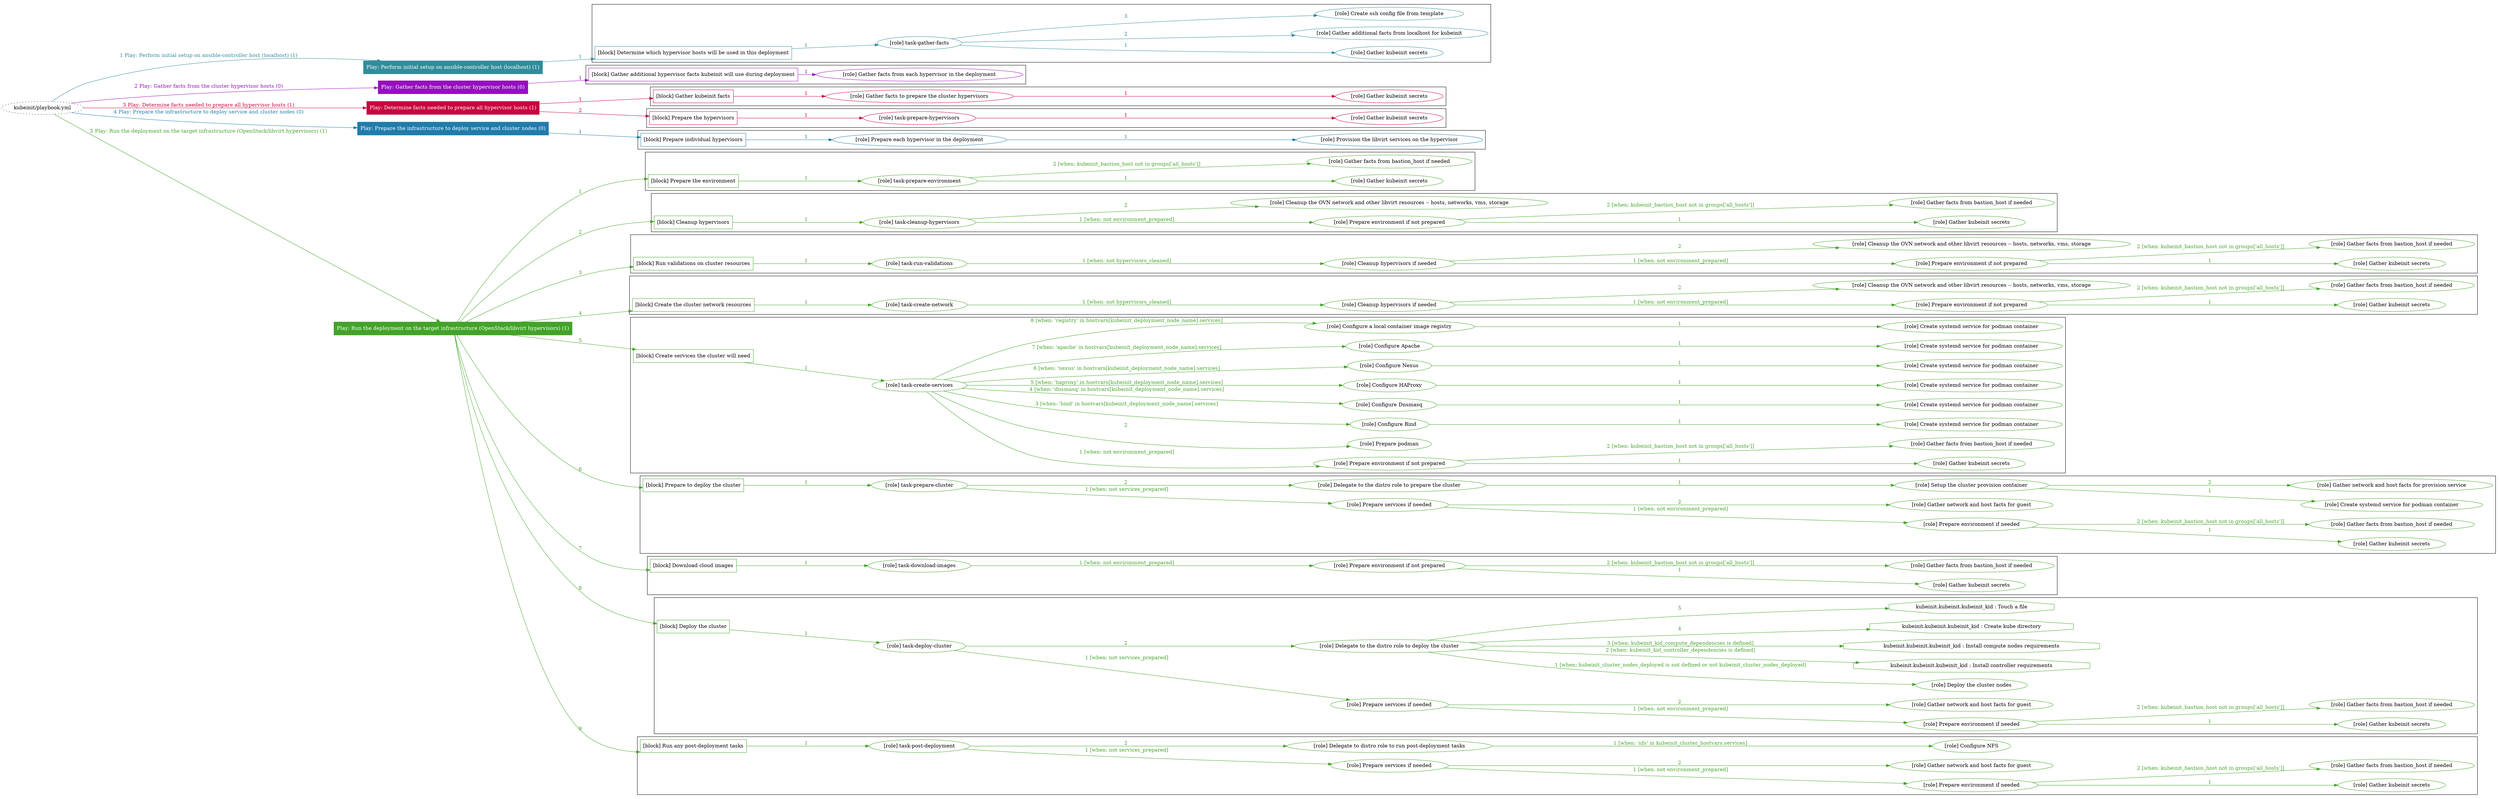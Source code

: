 digraph {
	graph [concentrate=true ordering=in rankdir=LR ratio=fill]
	edge [esep=5 sep=10]
	"kubeinit/playbook.yml" [URL="/home/runner/work/kubeinit/kubeinit/kubeinit/playbook.yml" id=playbook_1ecf8357 style=dotted]
	"kubeinit/playbook.yml" -> play_b7fb0849 [label="1 Play: Perform initial setup on ansible-controller host (localhost) (1)" color="#328c9a" fontcolor="#328c9a" id=edge_play_b7fb0849 labeltooltip="1 Play: Perform initial setup on ansible-controller host (localhost) (1)" tooltip="1 Play: Perform initial setup on ansible-controller host (localhost) (1)"]
	subgraph "Play: Perform initial setup on ansible-controller host (localhost) (1)" {
		play_b7fb0849 [label="Play: Perform initial setup on ansible-controller host (localhost) (1)" URL="/home/runner/work/kubeinit/kubeinit/kubeinit/playbook.yml" color="#328c9a" fontcolor="#ffffff" id=play_b7fb0849 shape=box style=filled tooltip=localhost]
		play_b7fb0849 -> block_1c94a3ed [label=1 color="#328c9a" fontcolor="#328c9a" id=edge_block_1c94a3ed labeltooltip=1 tooltip=1]
		subgraph cluster_block_1c94a3ed {
			block_1c94a3ed [label="[block] Determine which hypervisor hosts will be used in this deployment" URL="/home/runner/work/kubeinit/kubeinit/kubeinit/playbook.yml" color="#328c9a" id=block_1c94a3ed labeltooltip="Determine which hypervisor hosts will be used in this deployment" shape=box tooltip="Determine which hypervisor hosts will be used in this deployment"]
			block_1c94a3ed -> role_99b8e279 [label="1 " color="#328c9a" fontcolor="#328c9a" id=edge_role_99b8e279 labeltooltip="1 " tooltip="1 "]
			subgraph "task-gather-facts" {
				role_99b8e279 [label="[role] task-gather-facts" URL="/home/runner/work/kubeinit/kubeinit/kubeinit/playbook.yml" color="#328c9a" id=role_99b8e279 tooltip="task-gather-facts"]
				role_99b8e279 -> role_bcef071b [label="1 " color="#328c9a" fontcolor="#328c9a" id=edge_role_bcef071b labeltooltip="1 " tooltip="1 "]
				subgraph "Gather kubeinit secrets" {
					role_bcef071b [label="[role] Gather kubeinit secrets" URL="/home/runner/.ansible/collections/ansible_collections/kubeinit/kubeinit/roles/kubeinit_prepare/tasks/build_hypervisors_group.yml" color="#328c9a" id=role_bcef071b tooltip="Gather kubeinit secrets"]
				}
				role_99b8e279 -> role_9ef0b1f7 [label="2 " color="#328c9a" fontcolor="#328c9a" id=edge_role_9ef0b1f7 labeltooltip="2 " tooltip="2 "]
				subgraph "Gather additional facts from localhost for kubeinit" {
					role_9ef0b1f7 [label="[role] Gather additional facts from localhost for kubeinit" URL="/home/runner/.ansible/collections/ansible_collections/kubeinit/kubeinit/roles/kubeinit_prepare/tasks/build_hypervisors_group.yml" color="#328c9a" id=role_9ef0b1f7 tooltip="Gather additional facts from localhost for kubeinit"]
				}
				role_99b8e279 -> role_d62bdcd3 [label="3 " color="#328c9a" fontcolor="#328c9a" id=edge_role_d62bdcd3 labeltooltip="3 " tooltip="3 "]
				subgraph "Create ssh config file from template" {
					role_d62bdcd3 [label="[role] Create ssh config file from template" URL="/home/runner/.ansible/collections/ansible_collections/kubeinit/kubeinit/roles/kubeinit_prepare/tasks/build_hypervisors_group.yml" color="#328c9a" id=role_d62bdcd3 tooltip="Create ssh config file from template"]
				}
			}
		}
	}
	"kubeinit/playbook.yml" -> play_2faead55 [label="2 Play: Gather facts from the cluster hypervisor hosts (0)" color="#970ebe" fontcolor="#970ebe" id=edge_play_2faead55 labeltooltip="2 Play: Gather facts from the cluster hypervisor hosts (0)" tooltip="2 Play: Gather facts from the cluster hypervisor hosts (0)"]
	subgraph "Play: Gather facts from the cluster hypervisor hosts (0)" {
		play_2faead55 [label="Play: Gather facts from the cluster hypervisor hosts (0)" URL="/home/runner/work/kubeinit/kubeinit/kubeinit/playbook.yml" color="#970ebe" fontcolor="#ffffff" id=play_2faead55 shape=box style=filled tooltip="Play: Gather facts from the cluster hypervisor hosts (0)"]
		play_2faead55 -> block_04b01af6 [label=1 color="#970ebe" fontcolor="#970ebe" id=edge_block_04b01af6 labeltooltip=1 tooltip=1]
		subgraph cluster_block_04b01af6 {
			block_04b01af6 [label="[block] Gather additional hypervisor facts kubeinit will use during deployment" URL="/home/runner/work/kubeinit/kubeinit/kubeinit/playbook.yml" color="#970ebe" id=block_04b01af6 labeltooltip="Gather additional hypervisor facts kubeinit will use during deployment" shape=box tooltip="Gather additional hypervisor facts kubeinit will use during deployment"]
			block_04b01af6 -> role_93aaf993 [label="1 " color="#970ebe" fontcolor="#970ebe" id=edge_role_93aaf993 labeltooltip="1 " tooltip="1 "]
			subgraph "Gather facts from each hypervisor in the deployment" {
				role_93aaf993 [label="[role] Gather facts from each hypervisor in the deployment" URL="/home/runner/work/kubeinit/kubeinit/kubeinit/playbook.yml" color="#970ebe" id=role_93aaf993 tooltip="Gather facts from each hypervisor in the deployment"]
			}
		}
	}
	"kubeinit/playbook.yml" -> play_12cff1e6 [label="3 Play: Determine facts needed to prepare all hypervisor hosts (1)" color="#c9033f" fontcolor="#c9033f" id=edge_play_12cff1e6 labeltooltip="3 Play: Determine facts needed to prepare all hypervisor hosts (1)" tooltip="3 Play: Determine facts needed to prepare all hypervisor hosts (1)"]
	subgraph "Play: Determine facts needed to prepare all hypervisor hosts (1)" {
		play_12cff1e6 [label="Play: Determine facts needed to prepare all hypervisor hosts (1)" URL="/home/runner/work/kubeinit/kubeinit/kubeinit/playbook.yml" color="#c9033f" fontcolor="#ffffff" id=play_12cff1e6 shape=box style=filled tooltip=localhost]
		play_12cff1e6 -> block_cffb6bbf [label=1 color="#c9033f" fontcolor="#c9033f" id=edge_block_cffb6bbf labeltooltip=1 tooltip=1]
		subgraph cluster_block_cffb6bbf {
			block_cffb6bbf [label="[block] Gather kubeinit facts" URL="/home/runner/work/kubeinit/kubeinit/kubeinit/playbook.yml" color="#c9033f" id=block_cffb6bbf labeltooltip="Gather kubeinit facts" shape=box tooltip="Gather kubeinit facts"]
			block_cffb6bbf -> role_b32f9f1e [label="1 " color="#c9033f" fontcolor="#c9033f" id=edge_role_b32f9f1e labeltooltip="1 " tooltip="1 "]
			subgraph "Gather facts to prepare the cluster hypervisors" {
				role_b32f9f1e [label="[role] Gather facts to prepare the cluster hypervisors" URL="/home/runner/work/kubeinit/kubeinit/kubeinit/playbook.yml" color="#c9033f" id=role_b32f9f1e tooltip="Gather facts to prepare the cluster hypervisors"]
				role_b32f9f1e -> role_944fdec8 [label="1 " color="#c9033f" fontcolor="#c9033f" id=edge_role_944fdec8 labeltooltip="1 " tooltip="1 "]
				subgraph "Gather kubeinit secrets" {
					role_944fdec8 [label="[role] Gather kubeinit secrets" URL="/home/runner/.ansible/collections/ansible_collections/kubeinit/kubeinit/roles/kubeinit_prepare/tasks/gather_kubeinit_facts.yml" color="#c9033f" id=role_944fdec8 tooltip="Gather kubeinit secrets"]
				}
			}
		}
		play_12cff1e6 -> block_de9ebcec [label=2 color="#c9033f" fontcolor="#c9033f" id=edge_block_de9ebcec labeltooltip=2 tooltip=2]
		subgraph cluster_block_de9ebcec {
			block_de9ebcec [label="[block] Prepare the hypervisors" URL="/home/runner/work/kubeinit/kubeinit/kubeinit/playbook.yml" color="#c9033f" id=block_de9ebcec labeltooltip="Prepare the hypervisors" shape=box tooltip="Prepare the hypervisors"]
			block_de9ebcec -> role_19df950a [label="1 " color="#c9033f" fontcolor="#c9033f" id=edge_role_19df950a labeltooltip="1 " tooltip="1 "]
			subgraph "task-prepare-hypervisors" {
				role_19df950a [label="[role] task-prepare-hypervisors" URL="/home/runner/work/kubeinit/kubeinit/kubeinit/playbook.yml" color="#c9033f" id=role_19df950a tooltip="task-prepare-hypervisors"]
				role_19df950a -> role_93cf4432 [label="1 " color="#c9033f" fontcolor="#c9033f" id=edge_role_93cf4432 labeltooltip="1 " tooltip="1 "]
				subgraph "Gather kubeinit secrets" {
					role_93cf4432 [label="[role] Gather kubeinit secrets" URL="/home/runner/.ansible/collections/ansible_collections/kubeinit/kubeinit/roles/kubeinit_prepare/tasks/gather_kubeinit_facts.yml" color="#c9033f" id=role_93cf4432 tooltip="Gather kubeinit secrets"]
				}
			}
		}
	}
	"kubeinit/playbook.yml" -> play_df94adc0 [label="4 Play: Prepare the infrastructure to deploy service and cluster nodes (0)" color="#207cac" fontcolor="#207cac" id=edge_play_df94adc0 labeltooltip="4 Play: Prepare the infrastructure to deploy service and cluster nodes (0)" tooltip="4 Play: Prepare the infrastructure to deploy service and cluster nodes (0)"]
	subgraph "Play: Prepare the infrastructure to deploy service and cluster nodes (0)" {
		play_df94adc0 [label="Play: Prepare the infrastructure to deploy service and cluster nodes (0)" URL="/home/runner/work/kubeinit/kubeinit/kubeinit/playbook.yml" color="#207cac" fontcolor="#ffffff" id=play_df94adc0 shape=box style=filled tooltip="Play: Prepare the infrastructure to deploy service and cluster nodes (0)"]
		play_df94adc0 -> block_e803d855 [label=1 color="#207cac" fontcolor="#207cac" id=edge_block_e803d855 labeltooltip=1 tooltip=1]
		subgraph cluster_block_e803d855 {
			block_e803d855 [label="[block] Prepare individual hypervisors" URL="/home/runner/work/kubeinit/kubeinit/kubeinit/playbook.yml" color="#207cac" id=block_e803d855 labeltooltip="Prepare individual hypervisors" shape=box tooltip="Prepare individual hypervisors"]
			block_e803d855 -> role_73231d28 [label="1 " color="#207cac" fontcolor="#207cac" id=edge_role_73231d28 labeltooltip="1 " tooltip="1 "]
			subgraph "Prepare each hypervisor in the deployment" {
				role_73231d28 [label="[role] Prepare each hypervisor in the deployment" URL="/home/runner/work/kubeinit/kubeinit/kubeinit/playbook.yml" color="#207cac" id=role_73231d28 tooltip="Prepare each hypervisor in the deployment"]
				role_73231d28 -> role_aa4c69a9 [label="1 " color="#207cac" fontcolor="#207cac" id=edge_role_aa4c69a9 labeltooltip="1 " tooltip="1 "]
				subgraph "Provision the libvirt services on the hypervisor" {
					role_aa4c69a9 [label="[role] Provision the libvirt services on the hypervisor" URL="/home/runner/.ansible/collections/ansible_collections/kubeinit/kubeinit/roles/kubeinit_prepare/tasks/prepare_hypervisor.yml" color="#207cac" id=role_aa4c69a9 tooltip="Provision the libvirt services on the hypervisor"]
				}
			}
		}
	}
	"kubeinit/playbook.yml" -> play_392ffc67 [label="5 Play: Run the deployment on the target infrastructure (OpenStack/libvirt hypervisors) (1)" color="#43a329" fontcolor="#43a329" id=edge_play_392ffc67 labeltooltip="5 Play: Run the deployment on the target infrastructure (OpenStack/libvirt hypervisors) (1)" tooltip="5 Play: Run the deployment on the target infrastructure (OpenStack/libvirt hypervisors) (1)"]
	subgraph "Play: Run the deployment on the target infrastructure (OpenStack/libvirt hypervisors) (1)" {
		play_392ffc67 [label="Play: Run the deployment on the target infrastructure (OpenStack/libvirt hypervisors) (1)" URL="/home/runner/work/kubeinit/kubeinit/kubeinit/playbook.yml" color="#43a329" fontcolor="#ffffff" id=play_392ffc67 shape=box style=filled tooltip=localhost]
		play_392ffc67 -> block_a6a9d7f5 [label=1 color="#43a329" fontcolor="#43a329" id=edge_block_a6a9d7f5 labeltooltip=1 tooltip=1]
		subgraph cluster_block_a6a9d7f5 {
			block_a6a9d7f5 [label="[block] Prepare the environment" URL="/home/runner/work/kubeinit/kubeinit/kubeinit/playbook.yml" color="#43a329" id=block_a6a9d7f5 labeltooltip="Prepare the environment" shape=box tooltip="Prepare the environment"]
			block_a6a9d7f5 -> role_929c3a78 [label="1 " color="#43a329" fontcolor="#43a329" id=edge_role_929c3a78 labeltooltip="1 " tooltip="1 "]
			subgraph "task-prepare-environment" {
				role_929c3a78 [label="[role] task-prepare-environment" URL="/home/runner/work/kubeinit/kubeinit/kubeinit/playbook.yml" color="#43a329" id=role_929c3a78 tooltip="task-prepare-environment"]
				role_929c3a78 -> role_04538b8d [label="1 " color="#43a329" fontcolor="#43a329" id=edge_role_04538b8d labeltooltip="1 " tooltip="1 "]
				subgraph "Gather kubeinit secrets" {
					role_04538b8d [label="[role] Gather kubeinit secrets" URL="/home/runner/.ansible/collections/ansible_collections/kubeinit/kubeinit/roles/kubeinit_prepare/tasks/gather_kubeinit_facts.yml" color="#43a329" id=role_04538b8d tooltip="Gather kubeinit secrets"]
				}
				role_929c3a78 -> role_0d283502 [label="2 [when: kubeinit_bastion_host not in groups['all_hosts']]" color="#43a329" fontcolor="#43a329" id=edge_role_0d283502 labeltooltip="2 [when: kubeinit_bastion_host not in groups['all_hosts']]" tooltip="2 [when: kubeinit_bastion_host not in groups['all_hosts']]"]
				subgraph "Gather facts from bastion_host if needed" {
					role_0d283502 [label="[role] Gather facts from bastion_host if needed" URL="/home/runner/.ansible/collections/ansible_collections/kubeinit/kubeinit/roles/kubeinit_prepare/tasks/main.yml" color="#43a329" id=role_0d283502 tooltip="Gather facts from bastion_host if needed"]
				}
			}
		}
		play_392ffc67 -> block_b61d3bc3 [label=2 color="#43a329" fontcolor="#43a329" id=edge_block_b61d3bc3 labeltooltip=2 tooltip=2]
		subgraph cluster_block_b61d3bc3 {
			block_b61d3bc3 [label="[block] Cleanup hypervisors" URL="/home/runner/work/kubeinit/kubeinit/kubeinit/playbook.yml" color="#43a329" id=block_b61d3bc3 labeltooltip="Cleanup hypervisors" shape=box tooltip="Cleanup hypervisors"]
			block_b61d3bc3 -> role_d661b863 [label="1 " color="#43a329" fontcolor="#43a329" id=edge_role_d661b863 labeltooltip="1 " tooltip="1 "]
			subgraph "task-cleanup-hypervisors" {
				role_d661b863 [label="[role] task-cleanup-hypervisors" URL="/home/runner/work/kubeinit/kubeinit/kubeinit/playbook.yml" color="#43a329" id=role_d661b863 tooltip="task-cleanup-hypervisors"]
				role_d661b863 -> role_70194e08 [label="1 [when: not environment_prepared]" color="#43a329" fontcolor="#43a329" id=edge_role_70194e08 labeltooltip="1 [when: not environment_prepared]" tooltip="1 [when: not environment_prepared]"]
				subgraph "Prepare environment if not prepared" {
					role_70194e08 [label="[role] Prepare environment if not prepared" URL="/home/runner/.ansible/collections/ansible_collections/kubeinit/kubeinit/roles/kubeinit_libvirt/tasks/cleanup_hypervisors.yml" color="#43a329" id=role_70194e08 tooltip="Prepare environment if not prepared"]
					role_70194e08 -> role_c5c2976a [label="1 " color="#43a329" fontcolor="#43a329" id=edge_role_c5c2976a labeltooltip="1 " tooltip="1 "]
					subgraph "Gather kubeinit secrets" {
						role_c5c2976a [label="[role] Gather kubeinit secrets" URL="/home/runner/.ansible/collections/ansible_collections/kubeinit/kubeinit/roles/kubeinit_prepare/tasks/gather_kubeinit_facts.yml" color="#43a329" id=role_c5c2976a tooltip="Gather kubeinit secrets"]
					}
					role_70194e08 -> role_03cb6e39 [label="2 [when: kubeinit_bastion_host not in groups['all_hosts']]" color="#43a329" fontcolor="#43a329" id=edge_role_03cb6e39 labeltooltip="2 [when: kubeinit_bastion_host not in groups['all_hosts']]" tooltip="2 [when: kubeinit_bastion_host not in groups['all_hosts']]"]
					subgraph "Gather facts from bastion_host if needed" {
						role_03cb6e39 [label="[role] Gather facts from bastion_host if needed" URL="/home/runner/.ansible/collections/ansible_collections/kubeinit/kubeinit/roles/kubeinit_prepare/tasks/main.yml" color="#43a329" id=role_03cb6e39 tooltip="Gather facts from bastion_host if needed"]
					}
				}
				role_d661b863 -> role_b7955955 [label="2 " color="#43a329" fontcolor="#43a329" id=edge_role_b7955955 labeltooltip="2 " tooltip="2 "]
				subgraph "Cleanup the OVN network and other libvirt resources -- hosts, networks, vms, storage" {
					role_b7955955 [label="[role] Cleanup the OVN network and other libvirt resources -- hosts, networks, vms, storage" URL="/home/runner/.ansible/collections/ansible_collections/kubeinit/kubeinit/roles/kubeinit_libvirt/tasks/cleanup_hypervisors.yml" color="#43a329" id=role_b7955955 tooltip="Cleanup the OVN network and other libvirt resources -- hosts, networks, vms, storage"]
				}
			}
		}
		play_392ffc67 -> block_f5dfa3f7 [label=3 color="#43a329" fontcolor="#43a329" id=edge_block_f5dfa3f7 labeltooltip=3 tooltip=3]
		subgraph cluster_block_f5dfa3f7 {
			block_f5dfa3f7 [label="[block] Run validations on cluster resources" URL="/home/runner/work/kubeinit/kubeinit/kubeinit/playbook.yml" color="#43a329" id=block_f5dfa3f7 labeltooltip="Run validations on cluster resources" shape=box tooltip="Run validations on cluster resources"]
			block_f5dfa3f7 -> role_4b4195f0 [label="1 " color="#43a329" fontcolor="#43a329" id=edge_role_4b4195f0 labeltooltip="1 " tooltip="1 "]
			subgraph "task-run-validations" {
				role_4b4195f0 [label="[role] task-run-validations" URL="/home/runner/work/kubeinit/kubeinit/kubeinit/playbook.yml" color="#43a329" id=role_4b4195f0 tooltip="task-run-validations"]
				role_4b4195f0 -> role_1695b1cc [label="1 [when: not hypervisors_cleaned]" color="#43a329" fontcolor="#43a329" id=edge_role_1695b1cc labeltooltip="1 [when: not hypervisors_cleaned]" tooltip="1 [when: not hypervisors_cleaned]"]
				subgraph "Cleanup hypervisors if needed" {
					role_1695b1cc [label="[role] Cleanup hypervisors if needed" URL="/home/runner/.ansible/collections/ansible_collections/kubeinit/kubeinit/roles/kubeinit_validations/tasks/main.yml" color="#43a329" id=role_1695b1cc tooltip="Cleanup hypervisors if needed"]
					role_1695b1cc -> role_28031a13 [label="1 [when: not environment_prepared]" color="#43a329" fontcolor="#43a329" id=edge_role_28031a13 labeltooltip="1 [when: not environment_prepared]" tooltip="1 [when: not environment_prepared]"]
					subgraph "Prepare environment if not prepared" {
						role_28031a13 [label="[role] Prepare environment if not prepared" URL="/home/runner/.ansible/collections/ansible_collections/kubeinit/kubeinit/roles/kubeinit_libvirt/tasks/cleanup_hypervisors.yml" color="#43a329" id=role_28031a13 tooltip="Prepare environment if not prepared"]
						role_28031a13 -> role_c313b194 [label="1 " color="#43a329" fontcolor="#43a329" id=edge_role_c313b194 labeltooltip="1 " tooltip="1 "]
						subgraph "Gather kubeinit secrets" {
							role_c313b194 [label="[role] Gather kubeinit secrets" URL="/home/runner/.ansible/collections/ansible_collections/kubeinit/kubeinit/roles/kubeinit_prepare/tasks/gather_kubeinit_facts.yml" color="#43a329" id=role_c313b194 tooltip="Gather kubeinit secrets"]
						}
						role_28031a13 -> role_f008e532 [label="2 [when: kubeinit_bastion_host not in groups['all_hosts']]" color="#43a329" fontcolor="#43a329" id=edge_role_f008e532 labeltooltip="2 [when: kubeinit_bastion_host not in groups['all_hosts']]" tooltip="2 [when: kubeinit_bastion_host not in groups['all_hosts']]"]
						subgraph "Gather facts from bastion_host if needed" {
							role_f008e532 [label="[role] Gather facts from bastion_host if needed" URL="/home/runner/.ansible/collections/ansible_collections/kubeinit/kubeinit/roles/kubeinit_prepare/tasks/main.yml" color="#43a329" id=role_f008e532 tooltip="Gather facts from bastion_host if needed"]
						}
					}
					role_1695b1cc -> role_1637fc73 [label="2 " color="#43a329" fontcolor="#43a329" id=edge_role_1637fc73 labeltooltip="2 " tooltip="2 "]
					subgraph "Cleanup the OVN network and other libvirt resources -- hosts, networks, vms, storage" {
						role_1637fc73 [label="[role] Cleanup the OVN network and other libvirt resources -- hosts, networks, vms, storage" URL="/home/runner/.ansible/collections/ansible_collections/kubeinit/kubeinit/roles/kubeinit_libvirt/tasks/cleanup_hypervisors.yml" color="#43a329" id=role_1637fc73 tooltip="Cleanup the OVN network and other libvirt resources -- hosts, networks, vms, storage"]
					}
				}
			}
		}
		play_392ffc67 -> block_af551237 [label=4 color="#43a329" fontcolor="#43a329" id=edge_block_af551237 labeltooltip=4 tooltip=4]
		subgraph cluster_block_af551237 {
			block_af551237 [label="[block] Create the cluster network resources" URL="/home/runner/work/kubeinit/kubeinit/kubeinit/playbook.yml" color="#43a329" id=block_af551237 labeltooltip="Create the cluster network resources" shape=box tooltip="Create the cluster network resources"]
			block_af551237 -> role_ba8ae657 [label="1 " color="#43a329" fontcolor="#43a329" id=edge_role_ba8ae657 labeltooltip="1 " tooltip="1 "]
			subgraph "task-create-network" {
				role_ba8ae657 [label="[role] task-create-network" URL="/home/runner/work/kubeinit/kubeinit/kubeinit/playbook.yml" color="#43a329" id=role_ba8ae657 tooltip="task-create-network"]
				role_ba8ae657 -> role_058c5866 [label="1 [when: not hypervisors_cleaned]" color="#43a329" fontcolor="#43a329" id=edge_role_058c5866 labeltooltip="1 [when: not hypervisors_cleaned]" tooltip="1 [when: not hypervisors_cleaned]"]
				subgraph "Cleanup hypervisors if needed" {
					role_058c5866 [label="[role] Cleanup hypervisors if needed" URL="/home/runner/.ansible/collections/ansible_collections/kubeinit/kubeinit/roles/kubeinit_libvirt/tasks/create_network.yml" color="#43a329" id=role_058c5866 tooltip="Cleanup hypervisors if needed"]
					role_058c5866 -> role_e83e9e84 [label="1 [when: not environment_prepared]" color="#43a329" fontcolor="#43a329" id=edge_role_e83e9e84 labeltooltip="1 [when: not environment_prepared]" tooltip="1 [when: not environment_prepared]"]
					subgraph "Prepare environment if not prepared" {
						role_e83e9e84 [label="[role] Prepare environment if not prepared" URL="/home/runner/.ansible/collections/ansible_collections/kubeinit/kubeinit/roles/kubeinit_libvirt/tasks/cleanup_hypervisors.yml" color="#43a329" id=role_e83e9e84 tooltip="Prepare environment if not prepared"]
						role_e83e9e84 -> role_b6808c63 [label="1 " color="#43a329" fontcolor="#43a329" id=edge_role_b6808c63 labeltooltip="1 " tooltip="1 "]
						subgraph "Gather kubeinit secrets" {
							role_b6808c63 [label="[role] Gather kubeinit secrets" URL="/home/runner/.ansible/collections/ansible_collections/kubeinit/kubeinit/roles/kubeinit_prepare/tasks/gather_kubeinit_facts.yml" color="#43a329" id=role_b6808c63 tooltip="Gather kubeinit secrets"]
						}
						role_e83e9e84 -> role_a0fd4c87 [label="2 [when: kubeinit_bastion_host not in groups['all_hosts']]" color="#43a329" fontcolor="#43a329" id=edge_role_a0fd4c87 labeltooltip="2 [when: kubeinit_bastion_host not in groups['all_hosts']]" tooltip="2 [when: kubeinit_bastion_host not in groups['all_hosts']]"]
						subgraph "Gather facts from bastion_host if needed" {
							role_a0fd4c87 [label="[role] Gather facts from bastion_host if needed" URL="/home/runner/.ansible/collections/ansible_collections/kubeinit/kubeinit/roles/kubeinit_prepare/tasks/main.yml" color="#43a329" id=role_a0fd4c87 tooltip="Gather facts from bastion_host if needed"]
						}
					}
					role_058c5866 -> role_6d57cfaf [label="2 " color="#43a329" fontcolor="#43a329" id=edge_role_6d57cfaf labeltooltip="2 " tooltip="2 "]
					subgraph "Cleanup the OVN network and other libvirt resources -- hosts, networks, vms, storage" {
						role_6d57cfaf [label="[role] Cleanup the OVN network and other libvirt resources -- hosts, networks, vms, storage" URL="/home/runner/.ansible/collections/ansible_collections/kubeinit/kubeinit/roles/kubeinit_libvirt/tasks/cleanup_hypervisors.yml" color="#43a329" id=role_6d57cfaf tooltip="Cleanup the OVN network and other libvirt resources -- hosts, networks, vms, storage"]
					}
				}
			}
		}
		play_392ffc67 -> block_7119247d [label=5 color="#43a329" fontcolor="#43a329" id=edge_block_7119247d labeltooltip=5 tooltip=5]
		subgraph cluster_block_7119247d {
			block_7119247d [label="[block] Create services the cluster will need" URL="/home/runner/work/kubeinit/kubeinit/kubeinit/playbook.yml" color="#43a329" id=block_7119247d labeltooltip="Create services the cluster will need" shape=box tooltip="Create services the cluster will need"]
			block_7119247d -> role_a956bf58 [label="1 " color="#43a329" fontcolor="#43a329" id=edge_role_a956bf58 labeltooltip="1 " tooltip="1 "]
			subgraph "task-create-services" {
				role_a956bf58 [label="[role] task-create-services" URL="/home/runner/work/kubeinit/kubeinit/kubeinit/playbook.yml" color="#43a329" id=role_a956bf58 tooltip="task-create-services"]
				role_a956bf58 -> role_707a6e08 [label="1 [when: not environment_prepared]" color="#43a329" fontcolor="#43a329" id=edge_role_707a6e08 labeltooltip="1 [when: not environment_prepared]" tooltip="1 [when: not environment_prepared]"]
				subgraph "Prepare environment if not prepared" {
					role_707a6e08 [label="[role] Prepare environment if not prepared" URL="/home/runner/.ansible/collections/ansible_collections/kubeinit/kubeinit/roles/kubeinit_services/tasks/main.yml" color="#43a329" id=role_707a6e08 tooltip="Prepare environment if not prepared"]
					role_707a6e08 -> role_35a0fbb6 [label="1 " color="#43a329" fontcolor="#43a329" id=edge_role_35a0fbb6 labeltooltip="1 " tooltip="1 "]
					subgraph "Gather kubeinit secrets" {
						role_35a0fbb6 [label="[role] Gather kubeinit secrets" URL="/home/runner/.ansible/collections/ansible_collections/kubeinit/kubeinit/roles/kubeinit_prepare/tasks/gather_kubeinit_facts.yml" color="#43a329" id=role_35a0fbb6 tooltip="Gather kubeinit secrets"]
					}
					role_707a6e08 -> role_10ae6107 [label="2 [when: kubeinit_bastion_host not in groups['all_hosts']]" color="#43a329" fontcolor="#43a329" id=edge_role_10ae6107 labeltooltip="2 [when: kubeinit_bastion_host not in groups['all_hosts']]" tooltip="2 [when: kubeinit_bastion_host not in groups['all_hosts']]"]
					subgraph "Gather facts from bastion_host if needed" {
						role_10ae6107 [label="[role] Gather facts from bastion_host if needed" URL="/home/runner/.ansible/collections/ansible_collections/kubeinit/kubeinit/roles/kubeinit_prepare/tasks/main.yml" color="#43a329" id=role_10ae6107 tooltip="Gather facts from bastion_host if needed"]
					}
				}
				role_a956bf58 -> role_e226b8aa [label="2 " color="#43a329" fontcolor="#43a329" id=edge_role_e226b8aa labeltooltip="2 " tooltip="2 "]
				subgraph "Prepare podman" {
					role_e226b8aa [label="[role] Prepare podman" URL="/home/runner/.ansible/collections/ansible_collections/kubeinit/kubeinit/roles/kubeinit_services/tasks/00_create_service_pod.yml" color="#43a329" id=role_e226b8aa tooltip="Prepare podman"]
				}
				role_a956bf58 -> role_f9ed9965 [label="3 [when: 'bind' in hostvars[kubeinit_deployment_node_name].services]" color="#43a329" fontcolor="#43a329" id=edge_role_f9ed9965 labeltooltip="3 [when: 'bind' in hostvars[kubeinit_deployment_node_name].services]" tooltip="3 [when: 'bind' in hostvars[kubeinit_deployment_node_name].services]"]
				subgraph "Configure Bind" {
					role_f9ed9965 [label="[role] Configure Bind" URL="/home/runner/.ansible/collections/ansible_collections/kubeinit/kubeinit/roles/kubeinit_services/tasks/start_services_containers.yml" color="#43a329" id=role_f9ed9965 tooltip="Configure Bind"]
					role_f9ed9965 -> role_3c5047cc [label="1 " color="#43a329" fontcolor="#43a329" id=edge_role_3c5047cc labeltooltip="1 " tooltip="1 "]
					subgraph "Create systemd service for podman container" {
						role_3c5047cc [label="[role] Create systemd service for podman container" URL="/home/runner/.ansible/collections/ansible_collections/kubeinit/kubeinit/roles/kubeinit_bind/tasks/main.yml" color="#43a329" id=role_3c5047cc tooltip="Create systemd service for podman container"]
					}
				}
				role_a956bf58 -> role_b0c6c4c0 [label="4 [when: 'dnsmasq' in hostvars[kubeinit_deployment_node_name].services]" color="#43a329" fontcolor="#43a329" id=edge_role_b0c6c4c0 labeltooltip="4 [when: 'dnsmasq' in hostvars[kubeinit_deployment_node_name].services]" tooltip="4 [when: 'dnsmasq' in hostvars[kubeinit_deployment_node_name].services]"]
				subgraph "Configure Dnsmasq" {
					role_b0c6c4c0 [label="[role] Configure Dnsmasq" URL="/home/runner/.ansible/collections/ansible_collections/kubeinit/kubeinit/roles/kubeinit_services/tasks/start_services_containers.yml" color="#43a329" id=role_b0c6c4c0 tooltip="Configure Dnsmasq"]
					role_b0c6c4c0 -> role_6eed7429 [label="1 " color="#43a329" fontcolor="#43a329" id=edge_role_6eed7429 labeltooltip="1 " tooltip="1 "]
					subgraph "Create systemd service for podman container" {
						role_6eed7429 [label="[role] Create systemd service for podman container" URL="/home/runner/.ansible/collections/ansible_collections/kubeinit/kubeinit/roles/kubeinit_dnsmasq/tasks/main.yml" color="#43a329" id=role_6eed7429 tooltip="Create systemd service for podman container"]
					}
				}
				role_a956bf58 -> role_b09ddbf1 [label="5 [when: 'haproxy' in hostvars[kubeinit_deployment_node_name].services]" color="#43a329" fontcolor="#43a329" id=edge_role_b09ddbf1 labeltooltip="5 [when: 'haproxy' in hostvars[kubeinit_deployment_node_name].services]" tooltip="5 [when: 'haproxy' in hostvars[kubeinit_deployment_node_name].services]"]
				subgraph "Configure HAProxy" {
					role_b09ddbf1 [label="[role] Configure HAProxy" URL="/home/runner/.ansible/collections/ansible_collections/kubeinit/kubeinit/roles/kubeinit_services/tasks/start_services_containers.yml" color="#43a329" id=role_b09ddbf1 tooltip="Configure HAProxy"]
					role_b09ddbf1 -> role_cd7bcdf8 [label="1 " color="#43a329" fontcolor="#43a329" id=edge_role_cd7bcdf8 labeltooltip="1 " tooltip="1 "]
					subgraph "Create systemd service for podman container" {
						role_cd7bcdf8 [label="[role] Create systemd service for podman container" URL="/home/runner/.ansible/collections/ansible_collections/kubeinit/kubeinit/roles/kubeinit_haproxy/tasks/main.yml" color="#43a329" id=role_cd7bcdf8 tooltip="Create systemd service for podman container"]
					}
				}
				role_a956bf58 -> role_0ea41186 [label="6 [when: 'nexus' in hostvars[kubeinit_deployment_node_name].services]" color="#43a329" fontcolor="#43a329" id=edge_role_0ea41186 labeltooltip="6 [when: 'nexus' in hostvars[kubeinit_deployment_node_name].services]" tooltip="6 [when: 'nexus' in hostvars[kubeinit_deployment_node_name].services]"]
				subgraph "Configure Nexus" {
					role_0ea41186 [label="[role] Configure Nexus" URL="/home/runner/.ansible/collections/ansible_collections/kubeinit/kubeinit/roles/kubeinit_services/tasks/start_services_containers.yml" color="#43a329" id=role_0ea41186 tooltip="Configure Nexus"]
					role_0ea41186 -> role_110cfd85 [label="1 " color="#43a329" fontcolor="#43a329" id=edge_role_110cfd85 labeltooltip="1 " tooltip="1 "]
					subgraph "Create systemd service for podman container" {
						role_110cfd85 [label="[role] Create systemd service for podman container" URL="/home/runner/.ansible/collections/ansible_collections/kubeinit/kubeinit/roles/kubeinit_nexus/tasks/main.yml" color="#43a329" id=role_110cfd85 tooltip="Create systemd service for podman container"]
					}
				}
				role_a956bf58 -> role_3df9279a [label="7 [when: 'apache' in hostvars[kubeinit_deployment_node_name].services]" color="#43a329" fontcolor="#43a329" id=edge_role_3df9279a labeltooltip="7 [when: 'apache' in hostvars[kubeinit_deployment_node_name].services]" tooltip="7 [when: 'apache' in hostvars[kubeinit_deployment_node_name].services]"]
				subgraph "Configure Apache" {
					role_3df9279a [label="[role] Configure Apache" URL="/home/runner/.ansible/collections/ansible_collections/kubeinit/kubeinit/roles/kubeinit_services/tasks/start_services_containers.yml" color="#43a329" id=role_3df9279a tooltip="Configure Apache"]
					role_3df9279a -> role_8bcc1c0a [label="1 " color="#43a329" fontcolor="#43a329" id=edge_role_8bcc1c0a labeltooltip="1 " tooltip="1 "]
					subgraph "Create systemd service for podman container" {
						role_8bcc1c0a [label="[role] Create systemd service for podman container" URL="/home/runner/.ansible/collections/ansible_collections/kubeinit/kubeinit/roles/kubeinit_apache/tasks/main.yml" color="#43a329" id=role_8bcc1c0a tooltip="Create systemd service for podman container"]
					}
				}
				role_a956bf58 -> role_96138d93 [label="8 [when: 'registry' in hostvars[kubeinit_deployment_node_name].services]" color="#43a329" fontcolor="#43a329" id=edge_role_96138d93 labeltooltip="8 [when: 'registry' in hostvars[kubeinit_deployment_node_name].services]" tooltip="8 [when: 'registry' in hostvars[kubeinit_deployment_node_name].services]"]
				subgraph "Configure a local container image registry" {
					role_96138d93 [label="[role] Configure a local container image registry" URL="/home/runner/.ansible/collections/ansible_collections/kubeinit/kubeinit/roles/kubeinit_services/tasks/start_services_containers.yml" color="#43a329" id=role_96138d93 tooltip="Configure a local container image registry"]
					role_96138d93 -> role_5ff9a64b [label="1 " color="#43a329" fontcolor="#43a329" id=edge_role_5ff9a64b labeltooltip="1 " tooltip="1 "]
					subgraph "Create systemd service for podman container" {
						role_5ff9a64b [label="[role] Create systemd service for podman container" URL="/home/runner/.ansible/collections/ansible_collections/kubeinit/kubeinit/roles/kubeinit_registry/tasks/main.yml" color="#43a329" id=role_5ff9a64b tooltip="Create systemd service for podman container"]
					}
				}
			}
		}
		play_392ffc67 -> block_6fa3fc36 [label=6 color="#43a329" fontcolor="#43a329" id=edge_block_6fa3fc36 labeltooltip=6 tooltip=6]
		subgraph cluster_block_6fa3fc36 {
			block_6fa3fc36 [label="[block] Prepare to deploy the cluster" URL="/home/runner/work/kubeinit/kubeinit/kubeinit/playbook.yml" color="#43a329" id=block_6fa3fc36 labeltooltip="Prepare to deploy the cluster" shape=box tooltip="Prepare to deploy the cluster"]
			block_6fa3fc36 -> role_4a8b73e9 [label="1 " color="#43a329" fontcolor="#43a329" id=edge_role_4a8b73e9 labeltooltip="1 " tooltip="1 "]
			subgraph "task-prepare-cluster" {
				role_4a8b73e9 [label="[role] task-prepare-cluster" URL="/home/runner/work/kubeinit/kubeinit/kubeinit/playbook.yml" color="#43a329" id=role_4a8b73e9 tooltip="task-prepare-cluster"]
				role_4a8b73e9 -> role_ddae0ffa [label="1 [when: not services_prepared]" color="#43a329" fontcolor="#43a329" id=edge_role_ddae0ffa labeltooltip="1 [when: not services_prepared]" tooltip="1 [when: not services_prepared]"]
				subgraph "Prepare services if needed" {
					role_ddae0ffa [label="[role] Prepare services if needed" URL="/home/runner/.ansible/collections/ansible_collections/kubeinit/kubeinit/roles/kubeinit_prepare/tasks/prepare_cluster.yml" color="#43a329" id=role_ddae0ffa tooltip="Prepare services if needed"]
					role_ddae0ffa -> role_011f6fc1 [label="1 [when: not environment_prepared]" color="#43a329" fontcolor="#43a329" id=edge_role_011f6fc1 labeltooltip="1 [when: not environment_prepared]" tooltip="1 [when: not environment_prepared]"]
					subgraph "Prepare environment if needed" {
						role_011f6fc1 [label="[role] Prepare environment if needed" URL="/home/runner/.ansible/collections/ansible_collections/kubeinit/kubeinit/roles/kubeinit_services/tasks/prepare_services.yml" color="#43a329" id=role_011f6fc1 tooltip="Prepare environment if needed"]
						role_011f6fc1 -> role_3ffc4975 [label="1 " color="#43a329" fontcolor="#43a329" id=edge_role_3ffc4975 labeltooltip="1 " tooltip="1 "]
						subgraph "Gather kubeinit secrets" {
							role_3ffc4975 [label="[role] Gather kubeinit secrets" URL="/home/runner/.ansible/collections/ansible_collections/kubeinit/kubeinit/roles/kubeinit_prepare/tasks/gather_kubeinit_facts.yml" color="#43a329" id=role_3ffc4975 tooltip="Gather kubeinit secrets"]
						}
						role_011f6fc1 -> role_1be93796 [label="2 [when: kubeinit_bastion_host not in groups['all_hosts']]" color="#43a329" fontcolor="#43a329" id=edge_role_1be93796 labeltooltip="2 [when: kubeinit_bastion_host not in groups['all_hosts']]" tooltip="2 [when: kubeinit_bastion_host not in groups['all_hosts']]"]
						subgraph "Gather facts from bastion_host if needed" {
							role_1be93796 [label="[role] Gather facts from bastion_host if needed" URL="/home/runner/.ansible/collections/ansible_collections/kubeinit/kubeinit/roles/kubeinit_prepare/tasks/main.yml" color="#43a329" id=role_1be93796 tooltip="Gather facts from bastion_host if needed"]
						}
					}
					role_ddae0ffa -> role_7c160319 [label="2 " color="#43a329" fontcolor="#43a329" id=edge_role_7c160319 labeltooltip="2 " tooltip="2 "]
					subgraph "Gather network and host facts for guest" {
						role_7c160319 [label="[role] Gather network and host facts for guest" URL="/home/runner/.ansible/collections/ansible_collections/kubeinit/kubeinit/roles/kubeinit_services/tasks/prepare_services.yml" color="#43a329" id=role_7c160319 tooltip="Gather network and host facts for guest"]
					}
				}
				role_4a8b73e9 -> role_92fc3e7e [label="2 " color="#43a329" fontcolor="#43a329" id=edge_role_92fc3e7e labeltooltip="2 " tooltip="2 "]
				subgraph "Delegate to the distro role to prepare the cluster" {
					role_92fc3e7e [label="[role] Delegate to the distro role to prepare the cluster" URL="/home/runner/.ansible/collections/ansible_collections/kubeinit/kubeinit/roles/kubeinit_prepare/tasks/prepare_cluster.yml" color="#43a329" id=role_92fc3e7e tooltip="Delegate to the distro role to prepare the cluster"]
					role_92fc3e7e -> role_6ec2adad [label="1 " color="#43a329" fontcolor="#43a329" id=edge_role_6ec2adad labeltooltip="1 " tooltip="1 "]
					subgraph "Setup the cluster provision container" {
						role_6ec2adad [label="[role] Setup the cluster provision container" URL="/home/runner/.ansible/collections/ansible_collections/kubeinit/kubeinit/roles/kubeinit_kid/tasks/prepare_cluster.yml" color="#43a329" id=role_6ec2adad tooltip="Setup the cluster provision container"]
						role_6ec2adad -> role_cd383c91 [label="1 " color="#43a329" fontcolor="#43a329" id=edge_role_cd383c91 labeltooltip="1 " tooltip="1 "]
						subgraph "Create systemd service for podman container" {
							role_cd383c91 [label="[role] Create systemd service for podman container" URL="/home/runner/.ansible/collections/ansible_collections/kubeinit/kubeinit/roles/kubeinit_services/tasks/create_provision_container.yml" color="#43a329" id=role_cd383c91 tooltip="Create systemd service for podman container"]
						}
						role_6ec2adad -> role_182a6c89 [label="2 " color="#43a329" fontcolor="#43a329" id=edge_role_182a6c89 labeltooltip="2 " tooltip="2 "]
						subgraph "Gather network and host facts for provision service" {
							role_182a6c89 [label="[role] Gather network and host facts for provision service" URL="/home/runner/.ansible/collections/ansible_collections/kubeinit/kubeinit/roles/kubeinit_services/tasks/create_provision_container.yml" color="#43a329" id=role_182a6c89 tooltip="Gather network and host facts for provision service"]
						}
					}
				}
			}
		}
		play_392ffc67 -> block_c1d415dd [label=7 color="#43a329" fontcolor="#43a329" id=edge_block_c1d415dd labeltooltip=7 tooltip=7]
		subgraph cluster_block_c1d415dd {
			block_c1d415dd [label="[block] Download cloud images" URL="/home/runner/work/kubeinit/kubeinit/kubeinit/playbook.yml" color="#43a329" id=block_c1d415dd labeltooltip="Download cloud images" shape=box tooltip="Download cloud images"]
			block_c1d415dd -> role_25a0d3c9 [label="1 " color="#43a329" fontcolor="#43a329" id=edge_role_25a0d3c9 labeltooltip="1 " tooltip="1 "]
			subgraph "task-download-images" {
				role_25a0d3c9 [label="[role] task-download-images" URL="/home/runner/work/kubeinit/kubeinit/kubeinit/playbook.yml" color="#43a329" id=role_25a0d3c9 tooltip="task-download-images"]
				role_25a0d3c9 -> role_b1d6b0cb [label="1 [when: not environment_prepared]" color="#43a329" fontcolor="#43a329" id=edge_role_b1d6b0cb labeltooltip="1 [when: not environment_prepared]" tooltip="1 [when: not environment_prepared]"]
				subgraph "Prepare environment if not prepared" {
					role_b1d6b0cb [label="[role] Prepare environment if not prepared" URL="/home/runner/.ansible/collections/ansible_collections/kubeinit/kubeinit/roles/kubeinit_libvirt/tasks/download_cloud_images.yml" color="#43a329" id=role_b1d6b0cb tooltip="Prepare environment if not prepared"]
					role_b1d6b0cb -> role_2b16e794 [label="1 " color="#43a329" fontcolor="#43a329" id=edge_role_2b16e794 labeltooltip="1 " tooltip="1 "]
					subgraph "Gather kubeinit secrets" {
						role_2b16e794 [label="[role] Gather kubeinit secrets" URL="/home/runner/.ansible/collections/ansible_collections/kubeinit/kubeinit/roles/kubeinit_prepare/tasks/gather_kubeinit_facts.yml" color="#43a329" id=role_2b16e794 tooltip="Gather kubeinit secrets"]
					}
					role_b1d6b0cb -> role_6f97c68f [label="2 [when: kubeinit_bastion_host not in groups['all_hosts']]" color="#43a329" fontcolor="#43a329" id=edge_role_6f97c68f labeltooltip="2 [when: kubeinit_bastion_host not in groups['all_hosts']]" tooltip="2 [when: kubeinit_bastion_host not in groups['all_hosts']]"]
					subgraph "Gather facts from bastion_host if needed" {
						role_6f97c68f [label="[role] Gather facts from bastion_host if needed" URL="/home/runner/.ansible/collections/ansible_collections/kubeinit/kubeinit/roles/kubeinit_prepare/tasks/main.yml" color="#43a329" id=role_6f97c68f tooltip="Gather facts from bastion_host if needed"]
					}
				}
			}
		}
		play_392ffc67 -> block_f09eb74d [label=8 color="#43a329" fontcolor="#43a329" id=edge_block_f09eb74d labeltooltip=8 tooltip=8]
		subgraph cluster_block_f09eb74d {
			block_f09eb74d [label="[block] Deploy the cluster" URL="/home/runner/work/kubeinit/kubeinit/kubeinit/playbook.yml" color="#43a329" id=block_f09eb74d labeltooltip="Deploy the cluster" shape=box tooltip="Deploy the cluster"]
			block_f09eb74d -> role_7e73892d [label="1 " color="#43a329" fontcolor="#43a329" id=edge_role_7e73892d labeltooltip="1 " tooltip="1 "]
			subgraph "task-deploy-cluster" {
				role_7e73892d [label="[role] task-deploy-cluster" URL="/home/runner/work/kubeinit/kubeinit/kubeinit/playbook.yml" color="#43a329" id=role_7e73892d tooltip="task-deploy-cluster"]
				role_7e73892d -> role_e7d9881f [label="1 [when: not services_prepared]" color="#43a329" fontcolor="#43a329" id=edge_role_e7d9881f labeltooltip="1 [when: not services_prepared]" tooltip="1 [when: not services_prepared]"]
				subgraph "Prepare services if needed" {
					role_e7d9881f [label="[role] Prepare services if needed" URL="/home/runner/.ansible/collections/ansible_collections/kubeinit/kubeinit/roles/kubeinit_prepare/tasks/deploy_cluster.yml" color="#43a329" id=role_e7d9881f tooltip="Prepare services if needed"]
					role_e7d9881f -> role_4931375e [label="1 [when: not environment_prepared]" color="#43a329" fontcolor="#43a329" id=edge_role_4931375e labeltooltip="1 [when: not environment_prepared]" tooltip="1 [when: not environment_prepared]"]
					subgraph "Prepare environment if needed" {
						role_4931375e [label="[role] Prepare environment if needed" URL="/home/runner/.ansible/collections/ansible_collections/kubeinit/kubeinit/roles/kubeinit_services/tasks/prepare_services.yml" color="#43a329" id=role_4931375e tooltip="Prepare environment if needed"]
						role_4931375e -> role_245406f2 [label="1 " color="#43a329" fontcolor="#43a329" id=edge_role_245406f2 labeltooltip="1 " tooltip="1 "]
						subgraph "Gather kubeinit secrets" {
							role_245406f2 [label="[role] Gather kubeinit secrets" URL="/home/runner/.ansible/collections/ansible_collections/kubeinit/kubeinit/roles/kubeinit_prepare/tasks/gather_kubeinit_facts.yml" color="#43a329" id=role_245406f2 tooltip="Gather kubeinit secrets"]
						}
						role_4931375e -> role_a2d42a18 [label="2 [when: kubeinit_bastion_host not in groups['all_hosts']]" color="#43a329" fontcolor="#43a329" id=edge_role_a2d42a18 labeltooltip="2 [when: kubeinit_bastion_host not in groups['all_hosts']]" tooltip="2 [when: kubeinit_bastion_host not in groups['all_hosts']]"]
						subgraph "Gather facts from bastion_host if needed" {
							role_a2d42a18 [label="[role] Gather facts from bastion_host if needed" URL="/home/runner/.ansible/collections/ansible_collections/kubeinit/kubeinit/roles/kubeinit_prepare/tasks/main.yml" color="#43a329" id=role_a2d42a18 tooltip="Gather facts from bastion_host if needed"]
						}
					}
					role_e7d9881f -> role_f6377b81 [label="2 " color="#43a329" fontcolor="#43a329" id=edge_role_f6377b81 labeltooltip="2 " tooltip="2 "]
					subgraph "Gather network and host facts for guest" {
						role_f6377b81 [label="[role] Gather network and host facts for guest" URL="/home/runner/.ansible/collections/ansible_collections/kubeinit/kubeinit/roles/kubeinit_services/tasks/prepare_services.yml" color="#43a329" id=role_f6377b81 tooltip="Gather network and host facts for guest"]
					}
				}
				role_7e73892d -> role_76146e3c [label="2 " color="#43a329" fontcolor="#43a329" id=edge_role_76146e3c labeltooltip="2 " tooltip="2 "]
				subgraph "Delegate to the distro role to deploy the cluster" {
					role_76146e3c [label="[role] Delegate to the distro role to deploy the cluster" URL="/home/runner/.ansible/collections/ansible_collections/kubeinit/kubeinit/roles/kubeinit_prepare/tasks/deploy_cluster.yml" color="#43a329" id=role_76146e3c tooltip="Delegate to the distro role to deploy the cluster"]
					role_76146e3c -> role_c93325ba [label="1 [when: kubeinit_cluster_nodes_deployed is not defined or not kubeinit_cluster_nodes_deployed]" color="#43a329" fontcolor="#43a329" id=edge_role_c93325ba labeltooltip="1 [when: kubeinit_cluster_nodes_deployed is not defined or not kubeinit_cluster_nodes_deployed]" tooltip="1 [when: kubeinit_cluster_nodes_deployed is not defined or not kubeinit_cluster_nodes_deployed]"]
					subgraph "Deploy the cluster nodes" {
						role_c93325ba [label="[role] Deploy the cluster nodes" URL="/home/runner/.ansible/collections/ansible_collections/kubeinit/kubeinit/roles/kubeinit_kid/tasks/main.yml" color="#43a329" id=role_c93325ba tooltip="Deploy the cluster nodes"]
					}
					task_169aae25 [label="kubeinit.kubeinit.kubeinit_kid : Install controller requirements" URL="/home/runner/.ansible/collections/ansible_collections/kubeinit/kubeinit/roles/kubeinit_kid/tasks/main.yml" color="#43a329" id=task_169aae25 shape=octagon tooltip="kubeinit.kubeinit.kubeinit_kid : Install controller requirements"]
					role_76146e3c -> task_169aae25 [label="2 [when: kubeinit_kid_controller_dependencies is defined]" color="#43a329" fontcolor="#43a329" id=edge_task_169aae25 labeltooltip="2 [when: kubeinit_kid_controller_dependencies is defined]" tooltip="2 [when: kubeinit_kid_controller_dependencies is defined]"]
					task_3b727f62 [label="kubeinit.kubeinit.kubeinit_kid : Install compute nodes requirements" URL="/home/runner/.ansible/collections/ansible_collections/kubeinit/kubeinit/roles/kubeinit_kid/tasks/main.yml" color="#43a329" id=task_3b727f62 shape=octagon tooltip="kubeinit.kubeinit.kubeinit_kid : Install compute nodes requirements"]
					role_76146e3c -> task_3b727f62 [label="3 [when: kubeinit_kid_compute_dependencies is defined]" color="#43a329" fontcolor="#43a329" id=edge_task_3b727f62 labeltooltip="3 [when: kubeinit_kid_compute_dependencies is defined]" tooltip="3 [when: kubeinit_kid_compute_dependencies is defined]"]
					task_d24e5200 [label="kubeinit.kubeinit.kubeinit_kid : Create kube directory" URL="/home/runner/.ansible/collections/ansible_collections/kubeinit/kubeinit/roles/kubeinit_kid/tasks/main.yml" color="#43a329" id=task_d24e5200 shape=octagon tooltip="kubeinit.kubeinit.kubeinit_kid : Create kube directory"]
					role_76146e3c -> task_d24e5200 [label="4 " color="#43a329" fontcolor="#43a329" id=edge_task_d24e5200 labeltooltip="4 " tooltip="4 "]
					task_1c59e577 [label="kubeinit.kubeinit.kubeinit_kid : Touch a file" URL="/home/runner/.ansible/collections/ansible_collections/kubeinit/kubeinit/roles/kubeinit_kid/tasks/main.yml" color="#43a329" id=task_1c59e577 shape=octagon tooltip="kubeinit.kubeinit.kubeinit_kid : Touch a file"]
					role_76146e3c -> task_1c59e577 [label="5 " color="#43a329" fontcolor="#43a329" id=edge_task_1c59e577 labeltooltip="5 " tooltip="5 "]
				}
			}
		}
		play_392ffc67 -> block_535e5374 [label=9 color="#43a329" fontcolor="#43a329" id=edge_block_535e5374 labeltooltip=9 tooltip=9]
		subgraph cluster_block_535e5374 {
			block_535e5374 [label="[block] Run any post-deployment tasks" URL="/home/runner/work/kubeinit/kubeinit/kubeinit/playbook.yml" color="#43a329" id=block_535e5374 labeltooltip="Run any post-deployment tasks" shape=box tooltip="Run any post-deployment tasks"]
			block_535e5374 -> role_783b4b6a [label="1 " color="#43a329" fontcolor="#43a329" id=edge_role_783b4b6a labeltooltip="1 " tooltip="1 "]
			subgraph "task-post-deployment" {
				role_783b4b6a [label="[role] task-post-deployment" URL="/home/runner/work/kubeinit/kubeinit/kubeinit/playbook.yml" color="#43a329" id=role_783b4b6a tooltip="task-post-deployment"]
				role_783b4b6a -> role_1458105f [label="1 [when: not services_prepared]" color="#43a329" fontcolor="#43a329" id=edge_role_1458105f labeltooltip="1 [when: not services_prepared]" tooltip="1 [when: not services_prepared]"]
				subgraph "Prepare services if needed" {
					role_1458105f [label="[role] Prepare services if needed" URL="/home/runner/.ansible/collections/ansible_collections/kubeinit/kubeinit/roles/kubeinit_prepare/tasks/post_deployment.yml" color="#43a329" id=role_1458105f tooltip="Prepare services if needed"]
					role_1458105f -> role_78f1ddfa [label="1 [when: not environment_prepared]" color="#43a329" fontcolor="#43a329" id=edge_role_78f1ddfa labeltooltip="1 [when: not environment_prepared]" tooltip="1 [when: not environment_prepared]"]
					subgraph "Prepare environment if needed" {
						role_78f1ddfa [label="[role] Prepare environment if needed" URL="/home/runner/.ansible/collections/ansible_collections/kubeinit/kubeinit/roles/kubeinit_services/tasks/prepare_services.yml" color="#43a329" id=role_78f1ddfa tooltip="Prepare environment if needed"]
						role_78f1ddfa -> role_51985f9d [label="1 " color="#43a329" fontcolor="#43a329" id=edge_role_51985f9d labeltooltip="1 " tooltip="1 "]
						subgraph "Gather kubeinit secrets" {
							role_51985f9d [label="[role] Gather kubeinit secrets" URL="/home/runner/.ansible/collections/ansible_collections/kubeinit/kubeinit/roles/kubeinit_prepare/tasks/gather_kubeinit_facts.yml" color="#43a329" id=role_51985f9d tooltip="Gather kubeinit secrets"]
						}
						role_78f1ddfa -> role_4713df67 [label="2 [when: kubeinit_bastion_host not in groups['all_hosts']]" color="#43a329" fontcolor="#43a329" id=edge_role_4713df67 labeltooltip="2 [when: kubeinit_bastion_host not in groups['all_hosts']]" tooltip="2 [when: kubeinit_bastion_host not in groups['all_hosts']]"]
						subgraph "Gather facts from bastion_host if needed" {
							role_4713df67 [label="[role] Gather facts from bastion_host if needed" URL="/home/runner/.ansible/collections/ansible_collections/kubeinit/kubeinit/roles/kubeinit_prepare/tasks/main.yml" color="#43a329" id=role_4713df67 tooltip="Gather facts from bastion_host if needed"]
						}
					}
					role_1458105f -> role_60662b8f [label="2 " color="#43a329" fontcolor="#43a329" id=edge_role_60662b8f labeltooltip="2 " tooltip="2 "]
					subgraph "Gather network and host facts for guest" {
						role_60662b8f [label="[role] Gather network and host facts for guest" URL="/home/runner/.ansible/collections/ansible_collections/kubeinit/kubeinit/roles/kubeinit_services/tasks/prepare_services.yml" color="#43a329" id=role_60662b8f tooltip="Gather network and host facts for guest"]
					}
				}
				role_783b4b6a -> role_56abcbda [label="2 " color="#43a329" fontcolor="#43a329" id=edge_role_56abcbda labeltooltip="2 " tooltip="2 "]
				subgraph "Delegate to distro role to run post-deployment tasks" {
					role_56abcbda [label="[role] Delegate to distro role to run post-deployment tasks" URL="/home/runner/.ansible/collections/ansible_collections/kubeinit/kubeinit/roles/kubeinit_prepare/tasks/post_deployment.yml" color="#43a329" id=role_56abcbda tooltip="Delegate to distro role to run post-deployment tasks"]
					role_56abcbda -> role_a141f0e3 [label="1 [when: 'nfs' in kubeinit_cluster_hostvars.services]" color="#43a329" fontcolor="#43a329" id=edge_role_a141f0e3 labeltooltip="1 [when: 'nfs' in kubeinit_cluster_hostvars.services]" tooltip="1 [when: 'nfs' in kubeinit_cluster_hostvars.services]"]
					subgraph "Configure NFS" {
						role_a141f0e3 [label="[role] Configure NFS" URL="/home/runner/.ansible/collections/ansible_collections/kubeinit/kubeinit/roles/kubeinit_kid/tasks/post_deployment_tasks.yml" color="#43a329" id=role_a141f0e3 tooltip="Configure NFS"]
					}
				}
			}
		}
	}
}
